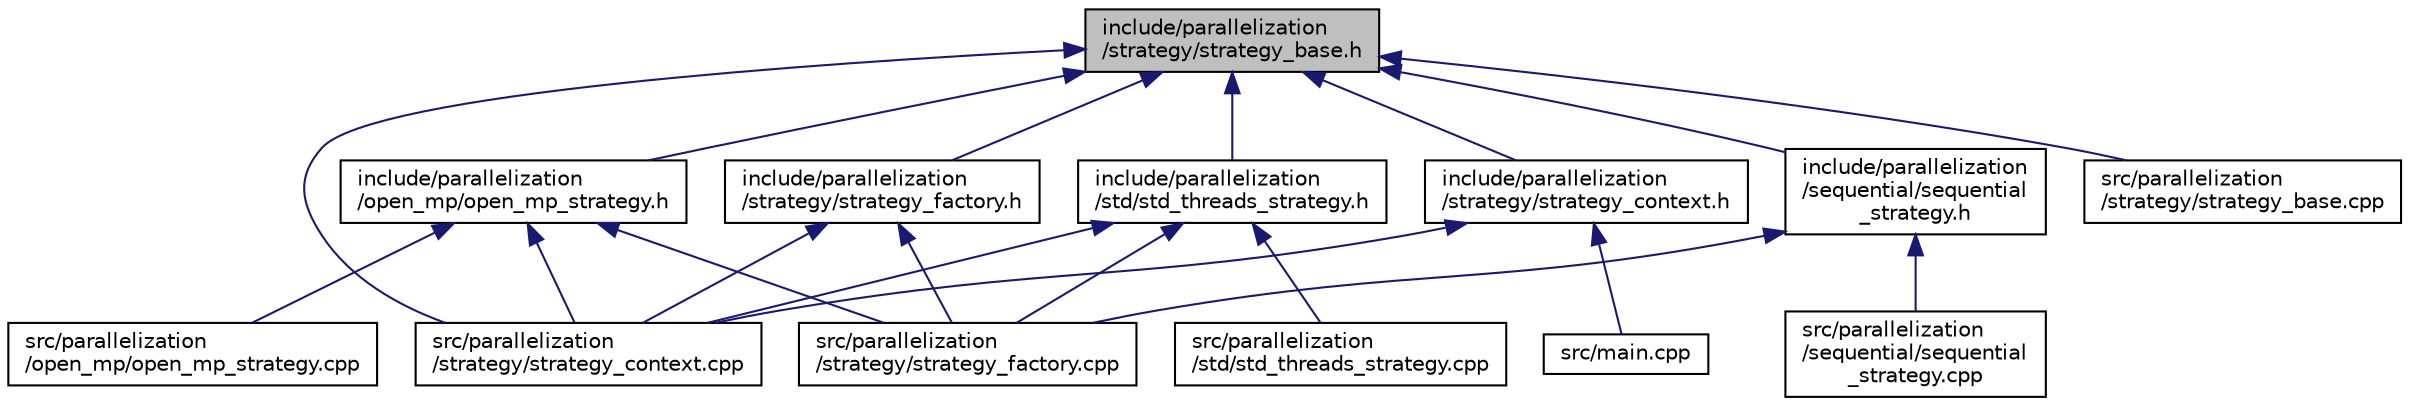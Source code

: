 digraph "include/parallelization/strategy/strategy_base.h"
{
  edge [fontname="Helvetica",fontsize="10",labelfontname="Helvetica",labelfontsize="10"];
  node [fontname="Helvetica",fontsize="10",shape=record];
  Node1 [label="include/parallelization\l/strategy/strategy_base.h",height=0.2,width=0.4,color="black", fillcolor="grey75", style="filled", fontcolor="black"];
  Node1 -> Node2 [dir="back",color="midnightblue",fontsize="10",style="solid",fontname="Helvetica"];
  Node2 [label="include/parallelization\l/open_mp/open_mp_strategy.h",height=0.2,width=0.4,color="black", fillcolor="white", style="filled",URL="$d3/da4/open__mp__strategy_8h.html"];
  Node2 -> Node3 [dir="back",color="midnightblue",fontsize="10",style="solid",fontname="Helvetica"];
  Node3 [label="src/parallelization\l/open_mp/open_mp_strategy.cpp",height=0.2,width=0.4,color="black", fillcolor="white", style="filled",URL="$d0/ddb/open__mp__strategy_8cpp.html"];
  Node2 -> Node4 [dir="back",color="midnightblue",fontsize="10",style="solid",fontname="Helvetica"];
  Node4 [label="src/parallelization\l/strategy/strategy_context.cpp",height=0.2,width=0.4,color="black", fillcolor="white", style="filled",URL="$db/ddd/strategy__context_8cpp.html"];
  Node2 -> Node5 [dir="back",color="midnightblue",fontsize="10",style="solid",fontname="Helvetica"];
  Node5 [label="src/parallelization\l/strategy/strategy_factory.cpp",height=0.2,width=0.4,color="black", fillcolor="white", style="filled",URL="$df/d3d/strategy__factory_8cpp.html"];
  Node1 -> Node6 [dir="back",color="midnightblue",fontsize="10",style="solid",fontname="Helvetica"];
  Node6 [label="include/parallelization\l/sequential/sequential\l_strategy.h",height=0.2,width=0.4,color="black", fillcolor="white", style="filled",URL="$d9/d0c/sequential__strategy_8h.html"];
  Node6 -> Node7 [dir="back",color="midnightblue",fontsize="10",style="solid",fontname="Helvetica"];
  Node7 [label="src/parallelization\l/sequential/sequential\l_strategy.cpp",height=0.2,width=0.4,color="black", fillcolor="white", style="filled",URL="$de/d7f/sequential__strategy_8cpp.html"];
  Node6 -> Node5 [dir="back",color="midnightblue",fontsize="10",style="solid",fontname="Helvetica"];
  Node1 -> Node8 [dir="back",color="midnightblue",fontsize="10",style="solid",fontname="Helvetica"];
  Node8 [label="include/parallelization\l/std/std_threads_strategy.h",height=0.2,width=0.4,color="black", fillcolor="white", style="filled",URL="$db/da9/std__threads__strategy_8h.html"];
  Node8 -> Node9 [dir="back",color="midnightblue",fontsize="10",style="solid",fontname="Helvetica"];
  Node9 [label="src/parallelization\l/std/std_threads_strategy.cpp",height=0.2,width=0.4,color="black", fillcolor="white", style="filled",URL="$da/d8e/std__threads__strategy_8cpp.html"];
  Node8 -> Node4 [dir="back",color="midnightblue",fontsize="10",style="solid",fontname="Helvetica"];
  Node8 -> Node5 [dir="back",color="midnightblue",fontsize="10",style="solid",fontname="Helvetica"];
  Node1 -> Node10 [dir="back",color="midnightblue",fontsize="10",style="solid",fontname="Helvetica"];
  Node10 [label="include/parallelization\l/strategy/strategy_context.h",height=0.2,width=0.4,color="black", fillcolor="white", style="filled",URL="$d4/d8c/strategy__context_8h.html"];
  Node10 -> Node11 [dir="back",color="midnightblue",fontsize="10",style="solid",fontname="Helvetica"];
  Node11 [label="src/main.cpp",height=0.2,width=0.4,color="black", fillcolor="white", style="filled",URL="$df/d0a/main_8cpp.html"];
  Node10 -> Node4 [dir="back",color="midnightblue",fontsize="10",style="solid",fontname="Helvetica"];
  Node1 -> Node12 [dir="back",color="midnightblue",fontsize="10",style="solid",fontname="Helvetica"];
  Node12 [label="include/parallelization\l/strategy/strategy_factory.h",height=0.2,width=0.4,color="black", fillcolor="white", style="filled",URL="$dc/dd5/strategy__factory_8h.html"];
  Node12 -> Node4 [dir="back",color="midnightblue",fontsize="10",style="solid",fontname="Helvetica"];
  Node12 -> Node5 [dir="back",color="midnightblue",fontsize="10",style="solid",fontname="Helvetica"];
  Node1 -> Node13 [dir="back",color="midnightblue",fontsize="10",style="solid",fontname="Helvetica"];
  Node13 [label="src/parallelization\l/strategy/strategy_base.cpp",height=0.2,width=0.4,color="black", fillcolor="white", style="filled",URL="$d0/dc5/strategy__base_8cpp.html"];
  Node1 -> Node4 [dir="back",color="midnightblue",fontsize="10",style="solid",fontname="Helvetica"];
}
